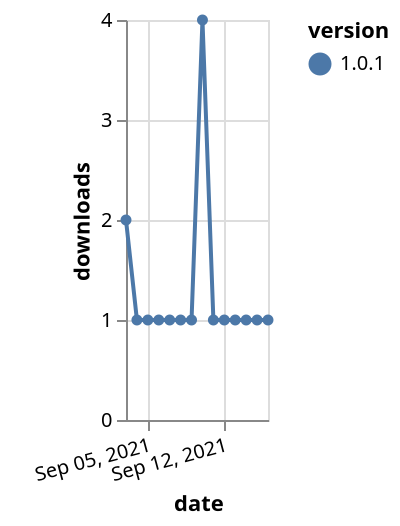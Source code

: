 {"$schema": "https://vega.github.io/schema/vega-lite/v5.json", "description": "A simple bar chart with embedded data.", "data": {"values": [{"date": "2021-09-03", "total": 130, "delta": 2, "version": "1.0.1"}, {"date": "2021-09-04", "total": 131, "delta": 1, "version": "1.0.1"}, {"date": "2021-09-05", "total": 132, "delta": 1, "version": "1.0.1"}, {"date": "2021-09-06", "total": 133, "delta": 1, "version": "1.0.1"}, {"date": "2021-09-07", "total": 134, "delta": 1, "version": "1.0.1"}, {"date": "2021-09-08", "total": 135, "delta": 1, "version": "1.0.1"}, {"date": "2021-09-09", "total": 136, "delta": 1, "version": "1.0.1"}, {"date": "2021-09-10", "total": 140, "delta": 4, "version": "1.0.1"}, {"date": "2021-09-11", "total": 141, "delta": 1, "version": "1.0.1"}, {"date": "2021-09-12", "total": 142, "delta": 1, "version": "1.0.1"}, {"date": "2021-09-13", "total": 143, "delta": 1, "version": "1.0.1"}, {"date": "2021-09-14", "total": 144, "delta": 1, "version": "1.0.1"}, {"date": "2021-09-15", "total": 145, "delta": 1, "version": "1.0.1"}, {"date": "2021-09-16", "total": 146, "delta": 1, "version": "1.0.1"}]}, "width": "container", "mark": {"type": "line", "point": {"filled": true}}, "encoding": {"x": {"field": "date", "type": "temporal", "timeUnit": "yearmonthdate", "title": "date", "axis": {"labelAngle": -15}}, "y": {"field": "delta", "type": "quantitative", "title": "downloads"}, "color": {"field": "version", "type": "nominal"}, "tooltip": {"field": "delta"}}}